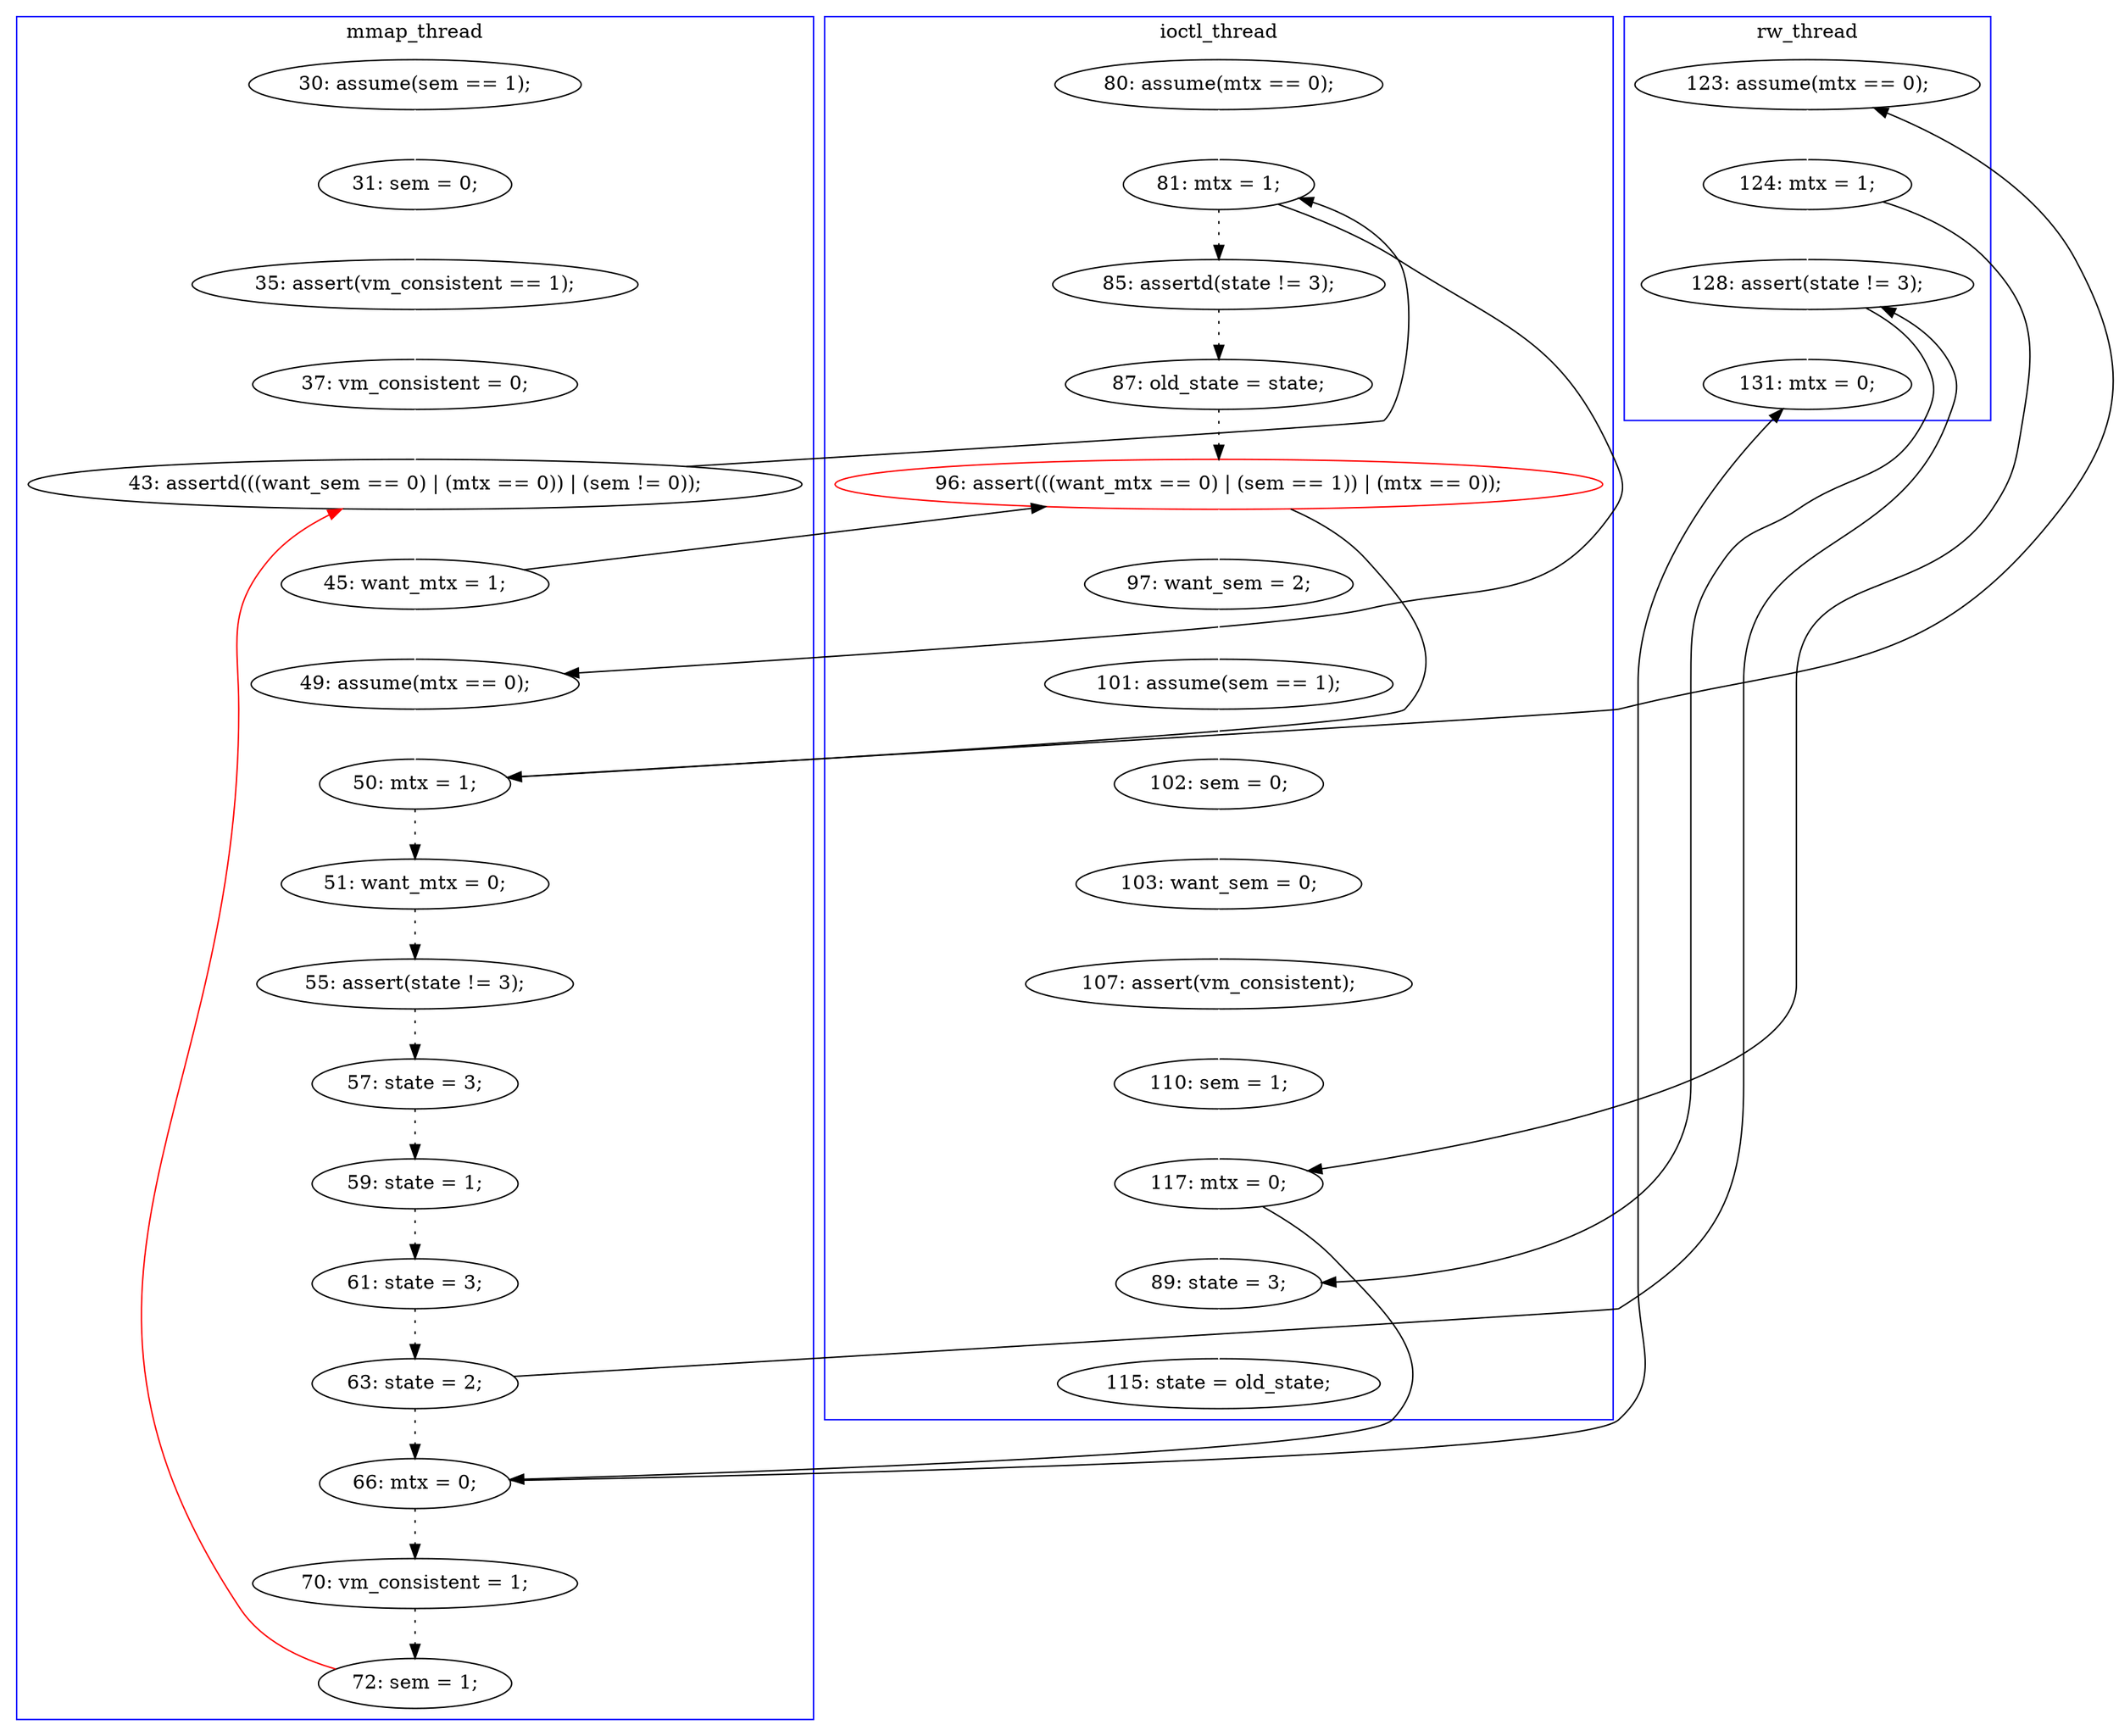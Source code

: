 digraph Counterexample {
	54 -> 55 [color = white, style = solid]
	11 -> 12 [color = white, style = solid]
	34 -> 35 [color = black, style = dotted]
	18 -> 19 [color = white, style = solid]
	40 -> 44 [color = white, style = solid]
	15 -> 24 [color = black, style = solid, constraint = false]
	29 -> 30 [color = white, style = solid]
	35 -> 37 [color = black, style = dotted]
	25 -> 26 [color = white, style = solid]
	15 -> 25 [color = white, style = solid]
	45 -> 47 [color = black, style = dotted]
	31 -> 36 [color = white, style = solid]
	42 -> 43 [color = black, style = solid, constraint = false]
	19 -> 25 [color = black, style = solid, constraint = false]
	32 -> 34 [color = black, style = dotted]
	43 -> 46 [color = black, style = solid, constraint = false]
	13 -> 14 [color = white, style = solid]
	42 -> 54 [color = white, style = solid]
	30 -> 31 [color = white, style = solid]
	14 -> 19 [color = black, style = solid, constraint = false]
	12 -> 13 [color = white, style = solid]
	43 -> 45 [color = black, style = dotted]
	38 -> 42 [color = white, style = solid]
	40 -> 42 [color = black, style = solid, constraint = false]
	47 -> 14 [color = red, style = solid, constraint = false]
	28 -> 29 [color = white, style = solid]
	44 -> 46 [color = white, style = solid]
	19 -> 20 [color = black, style = dotted]
	14 -> 15 [color = white, style = solid]
	22 -> 24 [color = black, style = dotted]
	24 -> 28 [color = white, style = solid]
	44 -> 54 [color = black, style = solid, constraint = false]
	39 -> 40 [color = white, style = solid]
	20 -> 22 [color = black, style = dotted]
	26 -> 27 [color = black, style = dotted]
	36 -> 38 [color = white, style = solid]
	41 -> 44 [color = black, style = solid, constraint = false]
	27 -> 32 [color = black, style = dotted]
	37 -> 41 [color = black, style = dotted]
	10 -> 11 [color = white, style = solid]
	41 -> 43 [color = black, style = dotted]
	26 -> 39 [color = black, style = solid, constraint = false]
	24 -> 26 [color = black, style = solid, constraint = false]
	subgraph cluster3 {
		label = rw_thread
		color = blue
		46  [label = "131: mtx = 0;"]
		40  [label = "124: mtx = 1;"]
		39  [label = "123: assume(mtx == 0);"]
		44  [label = "128: assert(state != 3);"]
	}
	subgraph cluster2 {
		label = ioctl_thread
		color = blue
		31  [label = "103: want_sem = 0;"]
		54  [label = "89: state = 3;"]
		20  [label = "85: assertd(state != 3);"]
		36  [label = "107: assert(vm_consistent);"]
		22  [label = "87: old_state = state;"]
		24  [label = "96: assert(((want_mtx == 0) | (sem == 1)) | (mtx == 0));", color = red]
		55  [label = "115: state = old_state;"]
		29  [label = "101: assume(sem == 1);"]
		38  [label = "110: sem = 1;"]
		42  [label = "117: mtx = 0;"]
		19  [label = "81: mtx = 1;"]
		30  [label = "102: sem = 0;"]
		18  [label = "80: assume(mtx == 0);"]
		28  [label = "97: want_sem = 2;"]
	}
	subgraph cluster1 {
		label = mmap_thread
		color = blue
		32  [label = "55: assert(state != 3);"]
		27  [label = "51: want_mtx = 0;"]
		47  [label = "72: sem = 1;"]
		14  [label = "43: assertd(((want_sem == 0) | (mtx == 0)) | (sem != 0));"]
		25  [label = "49: assume(mtx == 0);"]
		43  [label = "66: mtx = 0;"]
		12  [label = "35: assert(vm_consistent == 1);"]
		41  [label = "63: state = 2;"]
		26  [label = "50: mtx = 1;"]
		13  [label = "37: vm_consistent = 0;"]
		37  [label = "61: state = 3;"]
		35  [label = "59: state = 1;"]
		34  [label = "57: state = 3;"]
		15  [label = "45: want_mtx = 1;"]
		11  [label = "31: sem = 0;"]
		10  [label = "30: assume(sem == 1);"]
		45  [label = "70: vm_consistent = 1;"]
	}
}